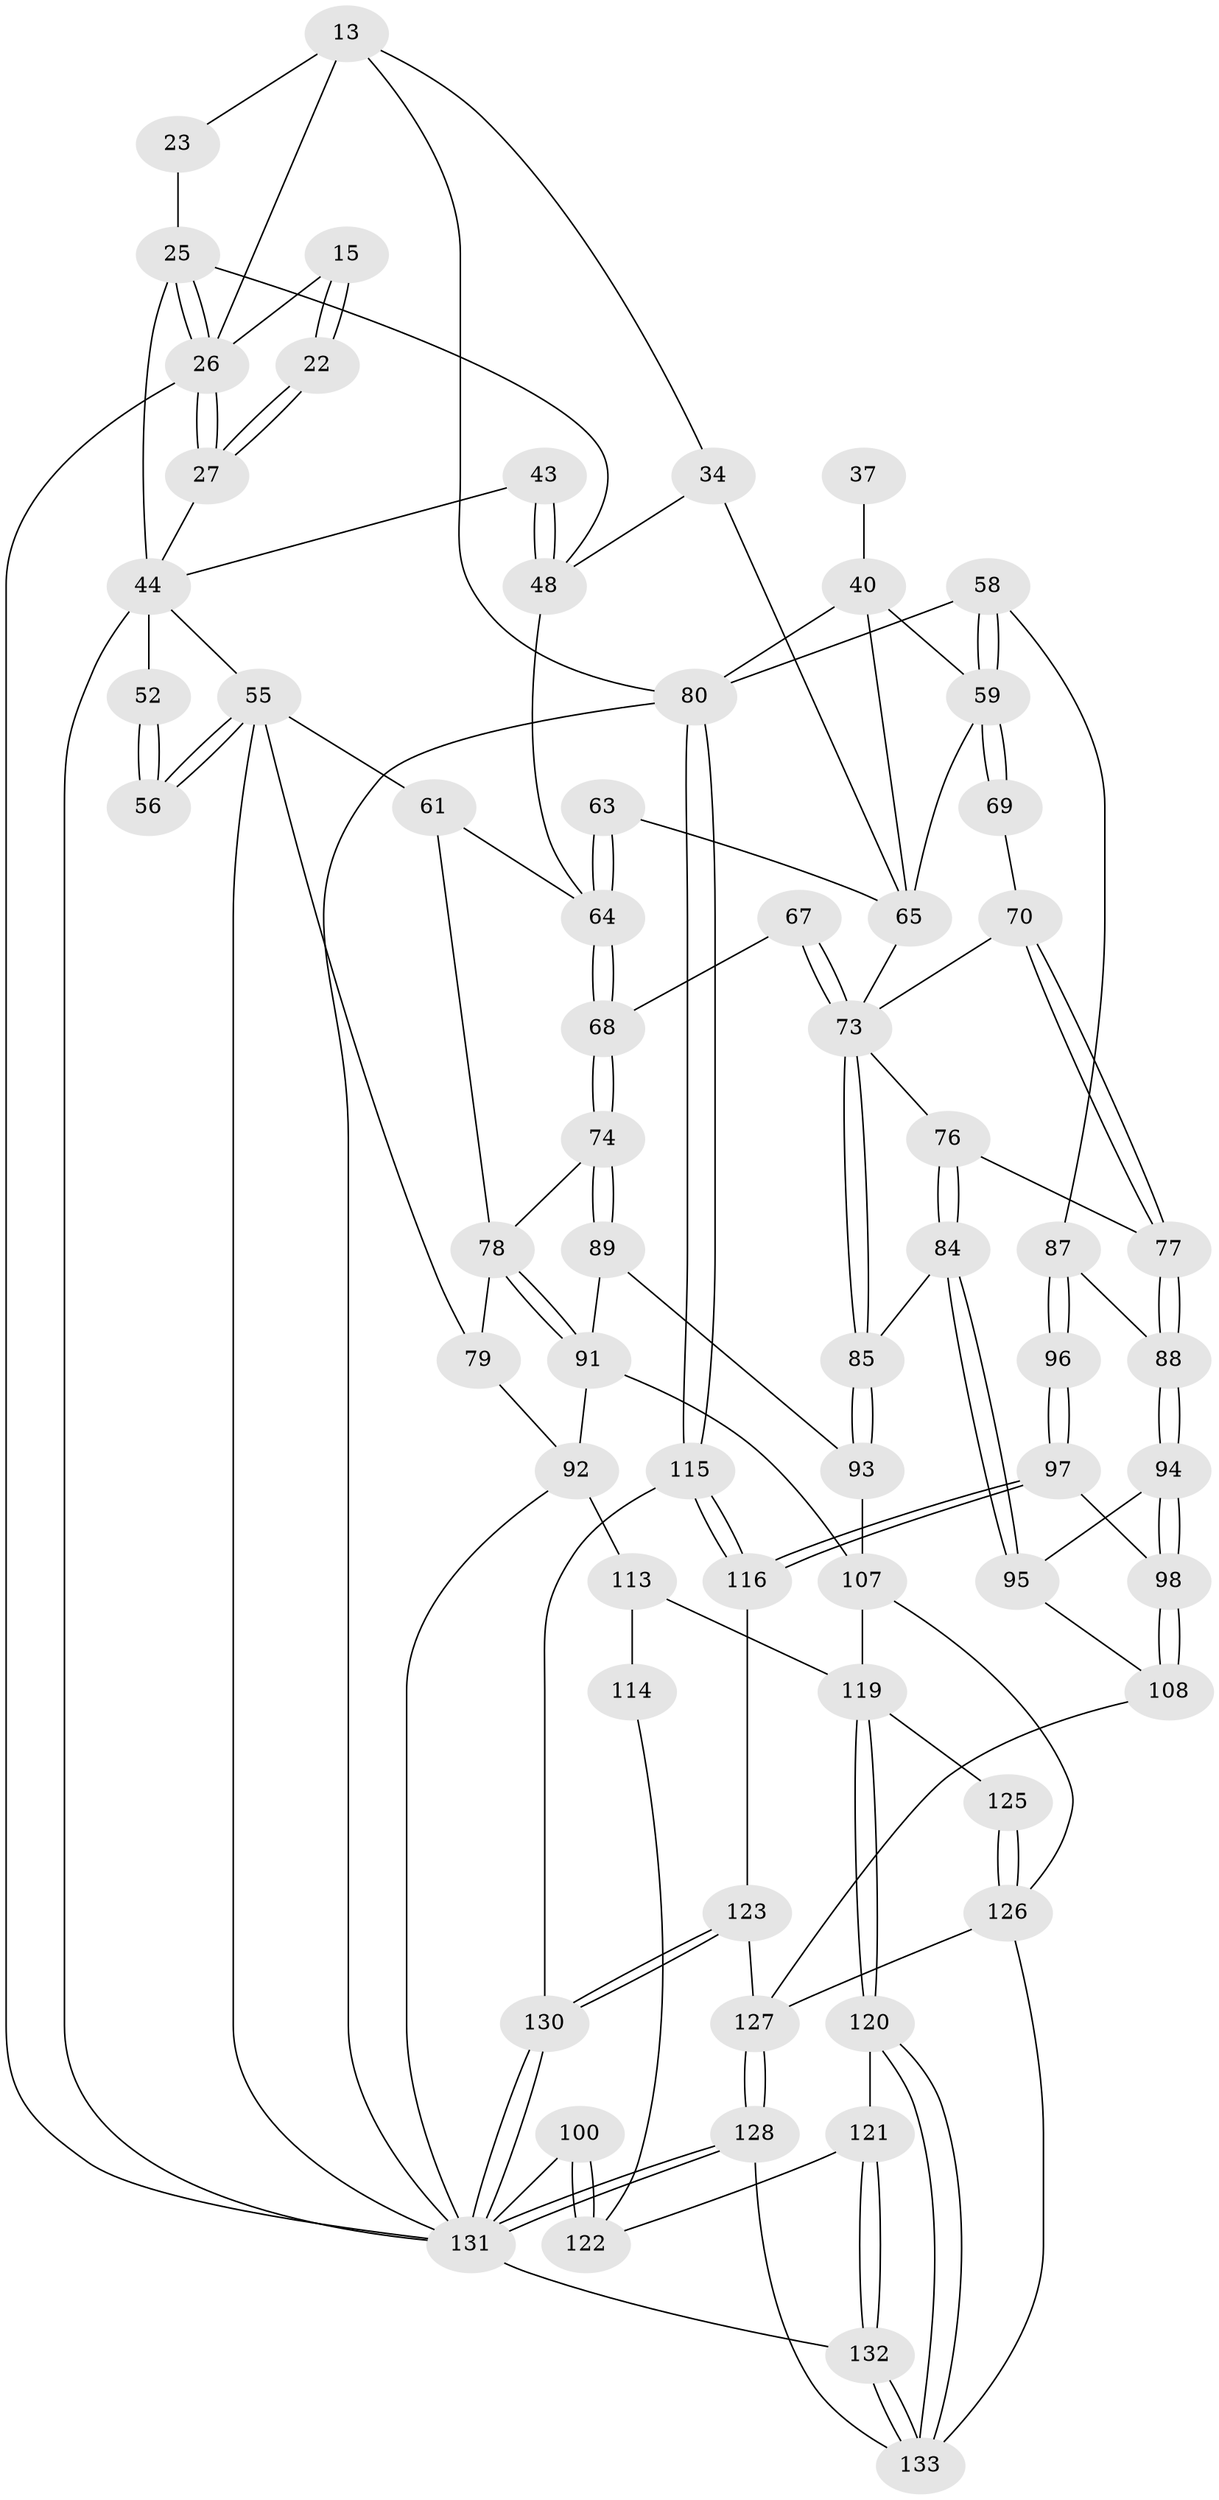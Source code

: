 // original degree distribution, {3: 0.015037593984962405, 4: 0.23308270676691728, 5: 0.5413533834586466, 6: 0.21052631578947367}
// Generated by graph-tools (version 1.1) at 2025/06/03/04/25 22:06:58]
// undirected, 66 vertices, 147 edges
graph export_dot {
graph [start="1"]
  node [color=gray90,style=filled];
  13 [pos="+0.41240165371166565+0.11131745184274716",super="+9+12"];
  15 [pos="+0.22237393524772392+0.043999592076882414"];
  22 [pos="+0.18894520053243374+0.10801565219285002"];
  23 [pos="+0.3530109020042752+0.1218623502489761"];
  25 [pos="+0.2561258771490793+0.20376742738272544",super="+24"];
  26 [pos="+0.2488542031841372+0.18836428558311655",super="+16"];
  27 [pos="+0.18367097257068052+0.13101490605720154",super="+18"];
  34 [pos="+0.4952540456808712+0.2079304691834"];
  37 [pos="+0.768699500492511+0.21052776267558584"];
  40 [pos="+0.6647213032542496+0.2258151238109164",super="+30+29+28+33"];
  43 [pos="+0.3392998550398137+0.2975697723032065"];
  44 [pos="+0.24838408364019204+0.28806970667253307",super="+39+20"];
  48 [pos="+0.40623268786137723+0.3426441642101014",super="+35+36"];
  52 [pos="+0.008587624169261626+0.3042271045422748",super="+51"];
  55 [pos="+0.11366973732445088+0.4462638125736842",super="+54"];
  56 [pos="+0.11078345379972093+0.42933329097937417"];
  58 [pos="+1+0.49585553268123034",super="+57"];
  59 [pos="+1+0.4848104983981609",super="+45+46"];
  61 [pos="+0.28810601022330995+0.4485411734018865"];
  63 [pos="+0.4718723185156387+0.41051129072258713",super="+49"];
  64 [pos="+0.42948593872605484+0.48942890415060447",super="+60"];
  65 [pos="+0.5212696578626339+0.44150328827307295",super="+47+42"];
  67 [pos="+0.48598022918273137+0.545556843870464"];
  68 [pos="+0.4355568415647439+0.5067120419145633"];
  69 [pos="+0.7024767808181095+0.4457238003443172"];
  70 [pos="+0.6991511468981092+0.46029438796229727"];
  73 [pos="+0.4950423770567122+0.5794007661262209",super="+72+71+66"];
  74 [pos="+0.3479358027876018+0.577121066370546"];
  76 [pos="+0.6239593760879267+0.5334909801457037"];
  77 [pos="+0.6963847849988286+0.503288569597773"];
  78 [pos="+0.25649594444581236+0.5611613154471616",super="+75"];
  79 [pos="+0.1396115240142421+0.5274135058137875"];
  80 [pos="+1+0.9224353025424716",super="+11"];
  84 [pos="+0.5289857855808695+0.6220780935677144"];
  85 [pos="+0.4966183936548993+0.6081606530327772"];
  87 [pos="+0.7660909342637998+0.5742609976653494",super="+86"];
  88 [pos="+0.7066955122776251+0.5459835175384438"];
  89 [pos="+0.356836311858567+0.612076427086501"];
  91 [pos="+0.20814523473060265+0.6607861849402975",super="+90"];
  92 [pos="+0.1580200138096034+0.6630523489755712",super="+81+82"];
  93 [pos="+0.4458602428852233+0.6427997478051057"];
  94 [pos="+0.6686613576851241+0.655104239445859"];
  95 [pos="+0.5411073160105825+0.631622907415199"];
  96 [pos="+0.8657164763064508+0.7227969658470698"];
  97 [pos="+0.8617211988398443+0.7306320956718129"];
  98 [pos="+0.6981899291156098+0.7615502093392508"];
  100 [pos="+0+0.8225485332853437",super="+99"];
  107 [pos="+0.29903975583652587+0.7248647125930058",super="+106"];
  108 [pos="+0.6819617425137438+0.7860379892546268",super="+102"];
  113 [pos="+0.12461484316099578+0.7530494113059035",super="+110"];
  114 [pos="+0.09512467793947452+0.769517137294267"];
  115 [pos="+0.9388744501377099+0.8585156742367067"];
  116 [pos="+0.9107983314888539+0.829897455963513"];
  119 [pos="+0.23488987059554475+0.9149650676648091",super="+118"];
  120 [pos="+0.22601033080431676+0.9307265956773239"];
  121 [pos="+0.07090631898800434+0.8916446742952326"];
  122 [pos="+0.06702236761963334+0.8077740092825499",super="+117"];
  123 [pos="+0.7750125019961002+0.8990522756648947"];
  125 [pos="+0.3264797061326718+0.8930722851576925"];
  126 [pos="+0.43744939579152153+1",super="+104"];
  127 [pos="+0.6311529306069117+1",super="+103+124"];
  128 [pos="+0.6348802508746433+1"];
  130 [pos="+0.8290432399705373+1"];
  131 [pos="+0.7938429839620424+1",super="+101"];
  132 [pos="+0+1"];
  133 [pos="+0.2151179384217058+1",super="+129"];
  13 -- 23 [weight=2];
  13 -- 80 [weight=2];
  13 -- 34;
  13 -- 26;
  15 -- 22;
  15 -- 22;
  15 -- 26 [weight=2];
  22 -- 27 [weight=2];
  22 -- 27;
  23 -- 25;
  25 -- 26;
  25 -- 26;
  25 -- 44;
  25 -- 48;
  26 -- 27 [weight=2];
  26 -- 27;
  26 -- 131;
  27 -- 44;
  34 -- 48;
  34 -- 65;
  37 -- 40 [weight=3];
  40 -- 80 [weight=2];
  40 -- 59;
  40 -- 65;
  43 -- 44;
  43 -- 48 [weight=2];
  43 -- 48;
  44 -- 52 [weight=2];
  44 -- 131;
  44 -- 55;
  48 -- 64;
  52 -- 56 [weight=2];
  52 -- 56;
  55 -- 56;
  55 -- 56;
  55 -- 131;
  55 -- 61;
  55 -- 79;
  58 -- 59 [weight=2];
  58 -- 59;
  58 -- 87;
  58 -- 80 [weight=2];
  59 -- 69 [weight=2];
  59 -- 69;
  59 -- 65;
  61 -- 78;
  61 -- 64;
  63 -- 64 [weight=2];
  63 -- 64;
  63 -- 65 [weight=2];
  64 -- 68;
  64 -- 68;
  65 -- 73;
  67 -- 68;
  67 -- 73 [weight=2];
  67 -- 73;
  68 -- 74;
  68 -- 74;
  69 -- 70;
  70 -- 77;
  70 -- 77;
  70 -- 73;
  73 -- 85;
  73 -- 85;
  73 -- 76;
  74 -- 89;
  74 -- 89;
  74 -- 78;
  76 -- 77;
  76 -- 84;
  76 -- 84;
  77 -- 88;
  77 -- 88;
  78 -- 79;
  78 -- 91;
  78 -- 91;
  79 -- 92;
  80 -- 115;
  80 -- 115;
  80 -- 131 [weight=2];
  84 -- 85;
  84 -- 95;
  84 -- 95;
  85 -- 93;
  85 -- 93;
  87 -- 88;
  87 -- 96 [weight=2];
  87 -- 96;
  88 -- 94;
  88 -- 94;
  89 -- 93;
  89 -- 91;
  91 -- 92;
  91 -- 107;
  92 -- 113 [weight=2];
  92 -- 131;
  93 -- 107;
  94 -- 95;
  94 -- 98;
  94 -- 98;
  95 -- 108;
  96 -- 97;
  96 -- 97;
  97 -- 98;
  97 -- 116;
  97 -- 116;
  98 -- 108;
  98 -- 108;
  100 -- 122 [weight=2];
  100 -- 122;
  100 -- 131 [weight=2];
  107 -- 119 [weight=2];
  107 -- 126;
  108 -- 127 [weight=2];
  113 -- 114 [weight=2];
  113 -- 119;
  114 -- 122;
  115 -- 116;
  115 -- 116;
  115 -- 130;
  116 -- 123;
  119 -- 120;
  119 -- 120;
  119 -- 125 [weight=2];
  120 -- 121;
  120 -- 133;
  120 -- 133;
  121 -- 122;
  121 -- 132;
  121 -- 132;
  123 -- 130;
  123 -- 130;
  123 -- 127;
  125 -- 126;
  125 -- 126;
  126 -- 133;
  126 -- 127;
  127 -- 128;
  127 -- 128;
  128 -- 131;
  128 -- 131;
  128 -- 133;
  130 -- 131;
  130 -- 131;
  131 -- 132;
  132 -- 133;
  132 -- 133;
}
